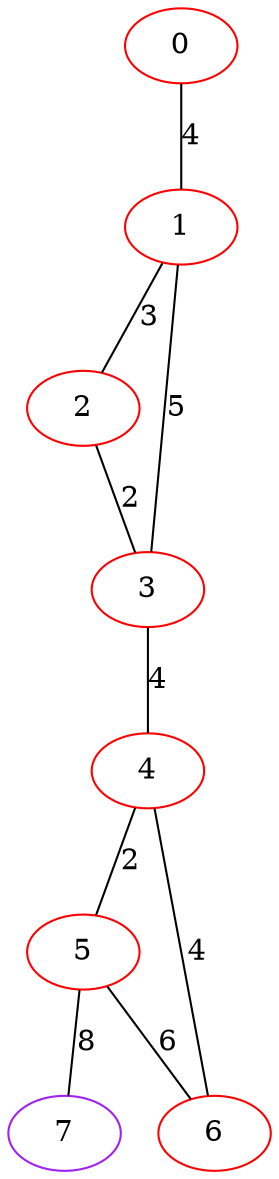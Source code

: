 graph "" {
0 [color=red, weight=1];
1 [color=red, weight=1];
2 [color=red, weight=1];
3 [color=red, weight=1];
4 [color=red, weight=1];
5 [color=red, weight=1];
6 [color=red, weight=1];
7 [color=purple, weight=4];
0 -- 1  [key=0, label=4];
1 -- 2  [key=0, label=3];
1 -- 3  [key=0, label=5];
2 -- 3  [key=0, label=2];
3 -- 4  [key=0, label=4];
4 -- 5  [key=0, label=2];
4 -- 6  [key=0, label=4];
5 -- 6  [key=0, label=6];
5 -- 7  [key=0, label=8];
}
